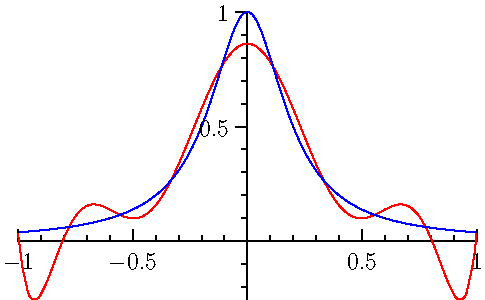 import graph;
size(0,150);

real a=-1, b=1;

real f6(real x) {
   real xx = x*x;
   return 0.99490950226244343891 + xx*(-0.84841628959276018100 + xx*0.35350678733031674208);
}

real h6(real x) {
     real xx = x*x;
     return 0.56730769230769230769 + xx*(-1.7307692307692307692 + xx*1.2019230769230769231);
}

real h10(real x) {
     real xx = x*x;
     return 0.86153815196581887869 + xx*(-8.2609233283477396090 + xx*(
     30.728530042096301525 + xx*(-44.915458080892001307 + 21.624774753639158975*xx)));
}

real g(real x) {return 1/(1 + 25*(x^2));}

draw(graph(h10,a,b,operator ..),red);
draw(graph(g,a,b,operator ..),blue);

xaxis(LeftTicks(NoZero));
yaxis(LeftTicks(NoZero));


int n=5;

a = -1;
b = 1;
real width=(b-a)/((real) n);
for(int i=0; i <= n; ++i) {
  real x=a+width*i;
  draw((x,g(x))--(x,h6(x)));
}
